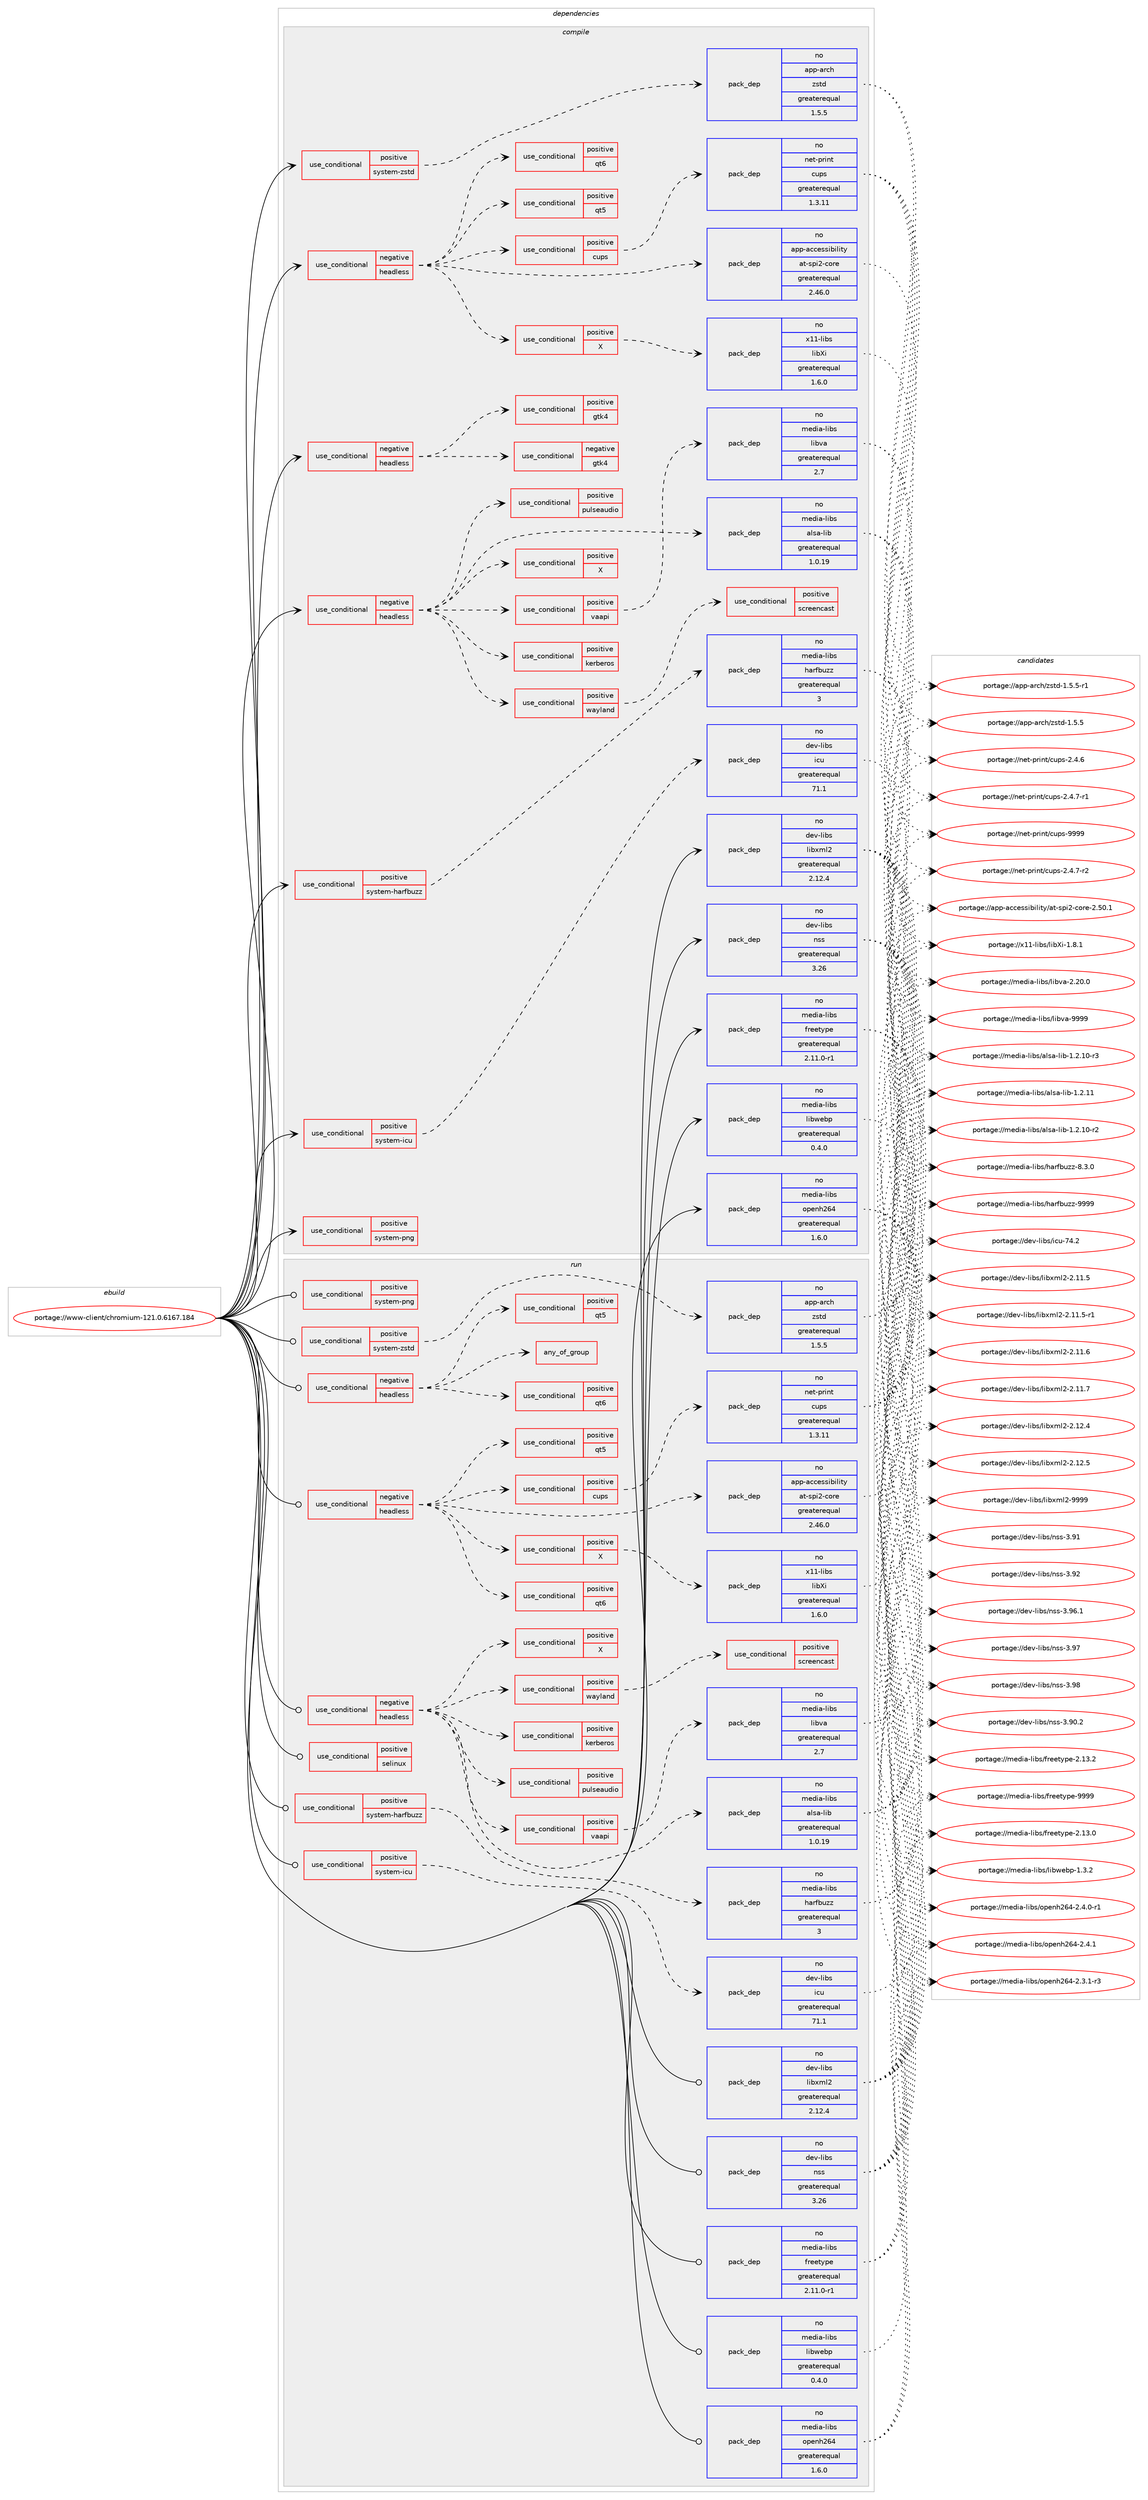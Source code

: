 digraph prolog {

# *************
# Graph options
# *************

newrank=true;
concentrate=true;
compound=true;
graph [rankdir=LR,fontname=Helvetica,fontsize=10,ranksep=1.5];#, ranksep=2.5, nodesep=0.2];
edge  [arrowhead=vee];
node  [fontname=Helvetica,fontsize=10];

# **********
# The ebuild
# **********

subgraph cluster_leftcol {
color=gray;
rank=same;
label=<<i>ebuild</i>>;
id [label="portage://www-client/chromium-121.0.6167.184", color=red, width=4, href="../www-client/chromium-121.0.6167.184.svg"];
}

# ****************
# The dependencies
# ****************

subgraph cluster_midcol {
color=gray;
label=<<i>dependencies</i>>;
subgraph cluster_compile {
fillcolor="#eeeeee";
style=filled;
label=<<i>compile</i>>;
subgraph cond16449 {
dependency24934 [label=<<TABLE BORDER="0" CELLBORDER="1" CELLSPACING="0" CELLPADDING="4"><TR><TD ROWSPAN="3" CELLPADDING="10">use_conditional</TD></TR><TR><TD>negative</TD></TR><TR><TD>headless</TD></TR></TABLE>>, shape=none, color=red];
subgraph cond16450 {
dependency24935 [label=<<TABLE BORDER="0" CELLBORDER="1" CELLSPACING="0" CELLPADDING="4"><TR><TD ROWSPAN="3" CELLPADDING="10">use_conditional</TD></TR><TR><TD>positive</TD></TR><TR><TD>X</TD></TR></TABLE>>, shape=none, color=red];
# *** BEGIN UNKNOWN DEPENDENCY TYPE (TODO) ***
# dependency24935 -> package_dependency(portage://www-client/chromium-121.0.6167.184,install,no,x11-libs,libXcomposite,none,[,,],any_same_slot,[])
# *** END UNKNOWN DEPENDENCY TYPE (TODO) ***

# *** BEGIN UNKNOWN DEPENDENCY TYPE (TODO) ***
# dependency24935 -> package_dependency(portage://www-client/chromium-121.0.6167.184,install,no,x11-libs,libXcursor,none,[,,],any_same_slot,[])
# *** END UNKNOWN DEPENDENCY TYPE (TODO) ***

# *** BEGIN UNKNOWN DEPENDENCY TYPE (TODO) ***
# dependency24935 -> package_dependency(portage://www-client/chromium-121.0.6167.184,install,no,x11-libs,libXdamage,none,[,,],any_same_slot,[])
# *** END UNKNOWN DEPENDENCY TYPE (TODO) ***

# *** BEGIN UNKNOWN DEPENDENCY TYPE (TODO) ***
# dependency24935 -> package_dependency(portage://www-client/chromium-121.0.6167.184,install,no,x11-libs,libXfixes,none,[,,],any_same_slot,[])
# *** END UNKNOWN DEPENDENCY TYPE (TODO) ***

subgraph pack8180 {
dependency24936 [label=<<TABLE BORDER="0" CELLBORDER="1" CELLSPACING="0" CELLPADDING="4" WIDTH="220"><TR><TD ROWSPAN="6" CELLPADDING="30">pack_dep</TD></TR><TR><TD WIDTH="110">no</TD></TR><TR><TD>x11-libs</TD></TR><TR><TD>libXi</TD></TR><TR><TD>greaterequal</TD></TR><TR><TD>1.6.0</TD></TR></TABLE>>, shape=none, color=blue];
}
dependency24935:e -> dependency24936:w [weight=20,style="dashed",arrowhead="vee"];
# *** BEGIN UNKNOWN DEPENDENCY TYPE (TODO) ***
# dependency24935 -> package_dependency(portage://www-client/chromium-121.0.6167.184,install,no,x11-libs,libXrandr,none,[,,],any_same_slot,[])
# *** END UNKNOWN DEPENDENCY TYPE (TODO) ***

# *** BEGIN UNKNOWN DEPENDENCY TYPE (TODO) ***
# dependency24935 -> package_dependency(portage://www-client/chromium-121.0.6167.184,install,no,x11-libs,libXrender,none,[,,],any_same_slot,[])
# *** END UNKNOWN DEPENDENCY TYPE (TODO) ***

# *** BEGIN UNKNOWN DEPENDENCY TYPE (TODO) ***
# dependency24935 -> package_dependency(portage://www-client/chromium-121.0.6167.184,install,no,x11-libs,libXtst,none,[,,],any_same_slot,[])
# *** END UNKNOWN DEPENDENCY TYPE (TODO) ***

# *** BEGIN UNKNOWN DEPENDENCY TYPE (TODO) ***
# dependency24935 -> package_dependency(portage://www-client/chromium-121.0.6167.184,install,no,x11-libs,libxshmfence,none,[,,],any_same_slot,[])
# *** END UNKNOWN DEPENDENCY TYPE (TODO) ***

}
dependency24934:e -> dependency24935:w [weight=20,style="dashed",arrowhead="vee"];
subgraph pack8181 {
dependency24937 [label=<<TABLE BORDER="0" CELLBORDER="1" CELLSPACING="0" CELLPADDING="4" WIDTH="220"><TR><TD ROWSPAN="6" CELLPADDING="30">pack_dep</TD></TR><TR><TD WIDTH="110">no</TD></TR><TR><TD>app-accessibility</TD></TR><TR><TD>at-spi2-core</TD></TR><TR><TD>greaterequal</TD></TR><TR><TD>2.46.0</TD></TR></TABLE>>, shape=none, color=blue];
}
dependency24934:e -> dependency24937:w [weight=20,style="dashed",arrowhead="vee"];
# *** BEGIN UNKNOWN DEPENDENCY TYPE (TODO) ***
# dependency24934 -> package_dependency(portage://www-client/chromium-121.0.6167.184,install,no,media-libs,mesa,none,[,,],any_same_slot,[use(optenable(X),none),use(optenable(wayland),none)])
# *** END UNKNOWN DEPENDENCY TYPE (TODO) ***

subgraph cond16451 {
dependency24938 [label=<<TABLE BORDER="0" CELLBORDER="1" CELLSPACING="0" CELLPADDING="4"><TR><TD ROWSPAN="3" CELLPADDING="10">use_conditional</TD></TR><TR><TD>positive</TD></TR><TR><TD>cups</TD></TR></TABLE>>, shape=none, color=red];
subgraph pack8182 {
dependency24939 [label=<<TABLE BORDER="0" CELLBORDER="1" CELLSPACING="0" CELLPADDING="4" WIDTH="220"><TR><TD ROWSPAN="6" CELLPADDING="30">pack_dep</TD></TR><TR><TD WIDTH="110">no</TD></TR><TR><TD>net-print</TD></TR><TR><TD>cups</TD></TR><TR><TD>greaterequal</TD></TR><TR><TD>1.3.11</TD></TR></TABLE>>, shape=none, color=blue];
}
dependency24938:e -> dependency24939:w [weight=20,style="dashed",arrowhead="vee"];
}
dependency24934:e -> dependency24938:w [weight=20,style="dashed",arrowhead="vee"];
# *** BEGIN UNKNOWN DEPENDENCY TYPE (TODO) ***
# dependency24934 -> package_dependency(portage://www-client/chromium-121.0.6167.184,install,no,virtual,udev,none,[,,],[],[])
# *** END UNKNOWN DEPENDENCY TYPE (TODO) ***

# *** BEGIN UNKNOWN DEPENDENCY TYPE (TODO) ***
# dependency24934 -> package_dependency(portage://www-client/chromium-121.0.6167.184,install,no,x11-libs,cairo,none,[,,],any_same_slot,[])
# *** END UNKNOWN DEPENDENCY TYPE (TODO) ***

# *** BEGIN UNKNOWN DEPENDENCY TYPE (TODO) ***
# dependency24934 -> package_dependency(portage://www-client/chromium-121.0.6167.184,install,no,x11-libs,gdk-pixbuf,none,[,,],[slot(2)],[])
# *** END UNKNOWN DEPENDENCY TYPE (TODO) ***

# *** BEGIN UNKNOWN DEPENDENCY TYPE (TODO) ***
# dependency24934 -> package_dependency(portage://www-client/chromium-121.0.6167.184,install,no,x11-libs,pango,none,[,,],any_same_slot,[])
# *** END UNKNOWN DEPENDENCY TYPE (TODO) ***

subgraph cond16452 {
dependency24940 [label=<<TABLE BORDER="0" CELLBORDER="1" CELLSPACING="0" CELLPADDING="4"><TR><TD ROWSPAN="3" CELLPADDING="10">use_conditional</TD></TR><TR><TD>positive</TD></TR><TR><TD>qt5</TD></TR></TABLE>>, shape=none, color=red];
# *** BEGIN UNKNOWN DEPENDENCY TYPE (TODO) ***
# dependency24940 -> package_dependency(portage://www-client/chromium-121.0.6167.184,install,no,dev-qt,qtcore,none,[,,],[slot(5)],[])
# *** END UNKNOWN DEPENDENCY TYPE (TODO) ***

# *** BEGIN UNKNOWN DEPENDENCY TYPE (TODO) ***
# dependency24940 -> package_dependency(portage://www-client/chromium-121.0.6167.184,install,no,dev-qt,qtwidgets,none,[,,],[slot(5)],[])
# *** END UNKNOWN DEPENDENCY TYPE (TODO) ***

}
dependency24934:e -> dependency24940:w [weight=20,style="dashed",arrowhead="vee"];
subgraph cond16453 {
dependency24941 [label=<<TABLE BORDER="0" CELLBORDER="1" CELLSPACING="0" CELLPADDING="4"><TR><TD ROWSPAN="3" CELLPADDING="10">use_conditional</TD></TR><TR><TD>positive</TD></TR><TR><TD>qt6</TD></TR></TABLE>>, shape=none, color=red];
# *** BEGIN UNKNOWN DEPENDENCY TYPE (TODO) ***
# dependency24941 -> package_dependency(portage://www-client/chromium-121.0.6167.184,install,no,dev-qt,qtbase,none,[,,],[slot(6)],[use(enable(gui),none),use(enable(widgets),none)])
# *** END UNKNOWN DEPENDENCY TYPE (TODO) ***

}
dependency24934:e -> dependency24941:w [weight=20,style="dashed",arrowhead="vee"];
}
id:e -> dependency24934:w [weight=20,style="solid",arrowhead="vee"];
subgraph cond16454 {
dependency24942 [label=<<TABLE BORDER="0" CELLBORDER="1" CELLSPACING="0" CELLPADDING="4"><TR><TD ROWSPAN="3" CELLPADDING="10">use_conditional</TD></TR><TR><TD>negative</TD></TR><TR><TD>headless</TD></TR></TABLE>>, shape=none, color=red];
subgraph cond16455 {
dependency24943 [label=<<TABLE BORDER="0" CELLBORDER="1" CELLSPACING="0" CELLPADDING="4"><TR><TD ROWSPAN="3" CELLPADDING="10">use_conditional</TD></TR><TR><TD>positive</TD></TR><TR><TD>gtk4</TD></TR></TABLE>>, shape=none, color=red];
# *** BEGIN UNKNOWN DEPENDENCY TYPE (TODO) ***
# dependency24943 -> package_dependency(portage://www-client/chromium-121.0.6167.184,install,no,gui-libs,gtk,none,[,,],[slot(4)],[use(optenable(X),none),use(optenable(wayland),none)])
# *** END UNKNOWN DEPENDENCY TYPE (TODO) ***

}
dependency24942:e -> dependency24943:w [weight=20,style="dashed",arrowhead="vee"];
subgraph cond16456 {
dependency24944 [label=<<TABLE BORDER="0" CELLBORDER="1" CELLSPACING="0" CELLPADDING="4"><TR><TD ROWSPAN="3" CELLPADDING="10">use_conditional</TD></TR><TR><TD>negative</TD></TR><TR><TD>gtk4</TD></TR></TABLE>>, shape=none, color=red];
# *** BEGIN UNKNOWN DEPENDENCY TYPE (TODO) ***
# dependency24944 -> package_dependency(portage://www-client/chromium-121.0.6167.184,install,no,x11-libs,gtk+,none,[,,],[slot(3)],[use(optenable(X),none),use(optenable(wayland),none)])
# *** END UNKNOWN DEPENDENCY TYPE (TODO) ***

}
dependency24942:e -> dependency24944:w [weight=20,style="dashed",arrowhead="vee"];
}
id:e -> dependency24942:w [weight=20,style="solid",arrowhead="vee"];
subgraph cond16457 {
dependency24945 [label=<<TABLE BORDER="0" CELLBORDER="1" CELLSPACING="0" CELLPADDING="4"><TR><TD ROWSPAN="3" CELLPADDING="10">use_conditional</TD></TR><TR><TD>negative</TD></TR><TR><TD>headless</TD></TR></TABLE>>, shape=none, color=red];
# *** BEGIN UNKNOWN DEPENDENCY TYPE (TODO) ***
# dependency24945 -> package_dependency(portage://www-client/chromium-121.0.6167.184,install,no,dev-libs,glib,none,[,,],[slot(2)],[])
# *** END UNKNOWN DEPENDENCY TYPE (TODO) ***

subgraph pack8183 {
dependency24946 [label=<<TABLE BORDER="0" CELLBORDER="1" CELLSPACING="0" CELLPADDING="4" WIDTH="220"><TR><TD ROWSPAN="6" CELLPADDING="30">pack_dep</TD></TR><TR><TD WIDTH="110">no</TD></TR><TR><TD>media-libs</TD></TR><TR><TD>alsa-lib</TD></TR><TR><TD>greaterequal</TD></TR><TR><TD>1.0.19</TD></TR></TABLE>>, shape=none, color=blue];
}
dependency24945:e -> dependency24946:w [weight=20,style="dashed",arrowhead="vee"];
subgraph cond16458 {
dependency24947 [label=<<TABLE BORDER="0" CELLBORDER="1" CELLSPACING="0" CELLPADDING="4"><TR><TD ROWSPAN="3" CELLPADDING="10">use_conditional</TD></TR><TR><TD>positive</TD></TR><TR><TD>pulseaudio</TD></TR></TABLE>>, shape=none, color=red];
# *** BEGIN UNKNOWN DEPENDENCY TYPE (TODO) ***
# dependency24947 -> package_dependency(portage://www-client/chromium-121.0.6167.184,install,no,media-libs,libpulse,none,[,,],any_same_slot,[])
# *** END UNKNOWN DEPENDENCY TYPE (TODO) ***

}
dependency24945:e -> dependency24947:w [weight=20,style="dashed",arrowhead="vee"];
# *** BEGIN UNKNOWN DEPENDENCY TYPE (TODO) ***
# dependency24945 -> package_dependency(portage://www-client/chromium-121.0.6167.184,install,no,sys-apps,pciutils,none,[,,],any_same_slot,[])
# *** END UNKNOWN DEPENDENCY TYPE (TODO) ***

subgraph cond16459 {
dependency24948 [label=<<TABLE BORDER="0" CELLBORDER="1" CELLSPACING="0" CELLPADDING="4"><TR><TD ROWSPAN="3" CELLPADDING="10">use_conditional</TD></TR><TR><TD>positive</TD></TR><TR><TD>kerberos</TD></TR></TABLE>>, shape=none, color=red];
# *** BEGIN UNKNOWN DEPENDENCY TYPE (TODO) ***
# dependency24948 -> package_dependency(portage://www-client/chromium-121.0.6167.184,install,no,virtual,krb5,none,[,,],[],[])
# *** END UNKNOWN DEPENDENCY TYPE (TODO) ***

}
dependency24945:e -> dependency24948:w [weight=20,style="dashed",arrowhead="vee"];
subgraph cond16460 {
dependency24949 [label=<<TABLE BORDER="0" CELLBORDER="1" CELLSPACING="0" CELLPADDING="4"><TR><TD ROWSPAN="3" CELLPADDING="10">use_conditional</TD></TR><TR><TD>positive</TD></TR><TR><TD>vaapi</TD></TR></TABLE>>, shape=none, color=red];
subgraph pack8184 {
dependency24950 [label=<<TABLE BORDER="0" CELLBORDER="1" CELLSPACING="0" CELLPADDING="4" WIDTH="220"><TR><TD ROWSPAN="6" CELLPADDING="30">pack_dep</TD></TR><TR><TD WIDTH="110">no</TD></TR><TR><TD>media-libs</TD></TR><TR><TD>libva</TD></TR><TR><TD>greaterequal</TD></TR><TR><TD>2.7</TD></TR></TABLE>>, shape=none, color=blue];
}
dependency24949:e -> dependency24950:w [weight=20,style="dashed",arrowhead="vee"];
}
dependency24945:e -> dependency24949:w [weight=20,style="dashed",arrowhead="vee"];
subgraph cond16461 {
dependency24951 [label=<<TABLE BORDER="0" CELLBORDER="1" CELLSPACING="0" CELLPADDING="4"><TR><TD ROWSPAN="3" CELLPADDING="10">use_conditional</TD></TR><TR><TD>positive</TD></TR><TR><TD>X</TD></TR></TABLE>>, shape=none, color=red];
# *** BEGIN UNKNOWN DEPENDENCY TYPE (TODO) ***
# dependency24951 -> package_dependency(portage://www-client/chromium-121.0.6167.184,install,no,x11-libs,libX11,none,[,,],any_same_slot,[])
# *** END UNKNOWN DEPENDENCY TYPE (TODO) ***

# *** BEGIN UNKNOWN DEPENDENCY TYPE (TODO) ***
# dependency24951 -> package_dependency(portage://www-client/chromium-121.0.6167.184,install,no,x11-libs,libXext,none,[,,],any_same_slot,[])
# *** END UNKNOWN DEPENDENCY TYPE (TODO) ***

# *** BEGIN UNKNOWN DEPENDENCY TYPE (TODO) ***
# dependency24951 -> package_dependency(portage://www-client/chromium-121.0.6167.184,install,no,x11-libs,libxcb,none,[,,],any_same_slot,[])
# *** END UNKNOWN DEPENDENCY TYPE (TODO) ***

}
dependency24945:e -> dependency24951:w [weight=20,style="dashed",arrowhead="vee"];
# *** BEGIN UNKNOWN DEPENDENCY TYPE (TODO) ***
# dependency24945 -> package_dependency(portage://www-client/chromium-121.0.6167.184,install,no,x11-libs,libxkbcommon,none,[,,],any_same_slot,[])
# *** END UNKNOWN DEPENDENCY TYPE (TODO) ***

subgraph cond16462 {
dependency24952 [label=<<TABLE BORDER="0" CELLBORDER="1" CELLSPACING="0" CELLPADDING="4"><TR><TD ROWSPAN="3" CELLPADDING="10">use_conditional</TD></TR><TR><TD>positive</TD></TR><TR><TD>wayland</TD></TR></TABLE>>, shape=none, color=red];
# *** BEGIN UNKNOWN DEPENDENCY TYPE (TODO) ***
# dependency24952 -> package_dependency(portage://www-client/chromium-121.0.6167.184,install,no,dev-libs,libffi,none,[,,],any_same_slot,[])
# *** END UNKNOWN DEPENDENCY TYPE (TODO) ***

# *** BEGIN UNKNOWN DEPENDENCY TYPE (TODO) ***
# dependency24952 -> package_dependency(portage://www-client/chromium-121.0.6167.184,install,no,dev-libs,wayland,none,[,,],any_same_slot,[])
# *** END UNKNOWN DEPENDENCY TYPE (TODO) ***

subgraph cond16463 {
dependency24953 [label=<<TABLE BORDER="0" CELLBORDER="1" CELLSPACING="0" CELLPADDING="4"><TR><TD ROWSPAN="3" CELLPADDING="10">use_conditional</TD></TR><TR><TD>positive</TD></TR><TR><TD>screencast</TD></TR></TABLE>>, shape=none, color=red];
# *** BEGIN UNKNOWN DEPENDENCY TYPE (TODO) ***
# dependency24953 -> package_dependency(portage://www-client/chromium-121.0.6167.184,install,no,media-video,pipewire,none,[,,],any_same_slot,[])
# *** END UNKNOWN DEPENDENCY TYPE (TODO) ***

}
dependency24952:e -> dependency24953:w [weight=20,style="dashed",arrowhead="vee"];
}
dependency24945:e -> dependency24952:w [weight=20,style="dashed",arrowhead="vee"];
}
id:e -> dependency24945:w [weight=20,style="solid",arrowhead="vee"];
subgraph cond16464 {
dependency24954 [label=<<TABLE BORDER="0" CELLBORDER="1" CELLSPACING="0" CELLPADDING="4"><TR><TD ROWSPAN="3" CELLPADDING="10">use_conditional</TD></TR><TR><TD>positive</TD></TR><TR><TD>system-harfbuzz</TD></TR></TABLE>>, shape=none, color=red];
subgraph pack8185 {
dependency24955 [label=<<TABLE BORDER="0" CELLBORDER="1" CELLSPACING="0" CELLPADDING="4" WIDTH="220"><TR><TD ROWSPAN="6" CELLPADDING="30">pack_dep</TD></TR><TR><TD WIDTH="110">no</TD></TR><TR><TD>media-libs</TD></TR><TR><TD>harfbuzz</TD></TR><TR><TD>greaterequal</TD></TR><TR><TD>3</TD></TR></TABLE>>, shape=none, color=blue];
}
dependency24954:e -> dependency24955:w [weight=20,style="dashed",arrowhead="vee"];
}
id:e -> dependency24954:w [weight=20,style="solid",arrowhead="vee"];
subgraph cond16465 {
dependency24956 [label=<<TABLE BORDER="0" CELLBORDER="1" CELLSPACING="0" CELLPADDING="4"><TR><TD ROWSPAN="3" CELLPADDING="10">use_conditional</TD></TR><TR><TD>positive</TD></TR><TR><TD>system-icu</TD></TR></TABLE>>, shape=none, color=red];
subgraph pack8186 {
dependency24957 [label=<<TABLE BORDER="0" CELLBORDER="1" CELLSPACING="0" CELLPADDING="4" WIDTH="220"><TR><TD ROWSPAN="6" CELLPADDING="30">pack_dep</TD></TR><TR><TD WIDTH="110">no</TD></TR><TR><TD>dev-libs</TD></TR><TR><TD>icu</TD></TR><TR><TD>greaterequal</TD></TR><TR><TD>71.1</TD></TR></TABLE>>, shape=none, color=blue];
}
dependency24956:e -> dependency24957:w [weight=20,style="dashed",arrowhead="vee"];
}
id:e -> dependency24956:w [weight=20,style="solid",arrowhead="vee"];
subgraph cond16466 {
dependency24958 [label=<<TABLE BORDER="0" CELLBORDER="1" CELLSPACING="0" CELLPADDING="4"><TR><TD ROWSPAN="3" CELLPADDING="10">use_conditional</TD></TR><TR><TD>positive</TD></TR><TR><TD>system-png</TD></TR></TABLE>>, shape=none, color=red];
# *** BEGIN UNKNOWN DEPENDENCY TYPE (TODO) ***
# dependency24958 -> package_dependency(portage://www-client/chromium-121.0.6167.184,install,no,media-libs,libpng,none,[,,],any_same_slot,[use(disable(apng),negative)])
# *** END UNKNOWN DEPENDENCY TYPE (TODO) ***

}
id:e -> dependency24958:w [weight=20,style="solid",arrowhead="vee"];
subgraph cond16467 {
dependency24959 [label=<<TABLE BORDER="0" CELLBORDER="1" CELLSPACING="0" CELLPADDING="4"><TR><TD ROWSPAN="3" CELLPADDING="10">use_conditional</TD></TR><TR><TD>positive</TD></TR><TR><TD>system-zstd</TD></TR></TABLE>>, shape=none, color=red];
subgraph pack8187 {
dependency24960 [label=<<TABLE BORDER="0" CELLBORDER="1" CELLSPACING="0" CELLPADDING="4" WIDTH="220"><TR><TD ROWSPAN="6" CELLPADDING="30">pack_dep</TD></TR><TR><TD WIDTH="110">no</TD></TR><TR><TD>app-arch</TD></TR><TR><TD>zstd</TD></TR><TR><TD>greaterequal</TD></TR><TR><TD>1.5.5</TD></TR></TABLE>>, shape=none, color=blue];
}
dependency24959:e -> dependency24960:w [weight=20,style="dashed",arrowhead="vee"];
}
id:e -> dependency24959:w [weight=20,style="solid",arrowhead="vee"];
# *** BEGIN UNKNOWN DEPENDENCY TYPE (TODO) ***
# id -> package_dependency(portage://www-client/chromium-121.0.6167.184,install,no,app-arch,bzip2,none,[,,],any_same_slot,[])
# *** END UNKNOWN DEPENDENCY TYPE (TODO) ***

# *** BEGIN UNKNOWN DEPENDENCY TYPE (TODO) ***
# id -> package_dependency(portage://www-client/chromium-121.0.6167.184,install,no,dev-libs,expat,none,[,,],any_same_slot,[])
# *** END UNKNOWN DEPENDENCY TYPE (TODO) ***

subgraph pack8188 {
dependency24961 [label=<<TABLE BORDER="0" CELLBORDER="1" CELLSPACING="0" CELLPADDING="4" WIDTH="220"><TR><TD ROWSPAN="6" CELLPADDING="30">pack_dep</TD></TR><TR><TD WIDTH="110">no</TD></TR><TR><TD>dev-libs</TD></TR><TR><TD>libxml2</TD></TR><TR><TD>greaterequal</TD></TR><TR><TD>2.12.4</TD></TR></TABLE>>, shape=none, color=blue];
}
id:e -> dependency24961:w [weight=20,style="solid",arrowhead="vee"];
# *** BEGIN UNKNOWN DEPENDENCY TYPE (TODO) ***
# id -> package_dependency(portage://www-client/chromium-121.0.6167.184,install,no,dev-libs,libxslt,none,[,,],any_same_slot,[])
# *** END UNKNOWN DEPENDENCY TYPE (TODO) ***

# *** BEGIN UNKNOWN DEPENDENCY TYPE (TODO) ***
# id -> package_dependency(portage://www-client/chromium-121.0.6167.184,install,no,dev-libs,nspr,none,[,,],any_same_slot,[])
# *** END UNKNOWN DEPENDENCY TYPE (TODO) ***

subgraph pack8189 {
dependency24962 [label=<<TABLE BORDER="0" CELLBORDER="1" CELLSPACING="0" CELLPADDING="4" WIDTH="220"><TR><TD ROWSPAN="6" CELLPADDING="30">pack_dep</TD></TR><TR><TD WIDTH="110">no</TD></TR><TR><TD>dev-libs</TD></TR><TR><TD>nss</TD></TR><TR><TD>greaterequal</TD></TR><TR><TD>3.26</TD></TR></TABLE>>, shape=none, color=blue];
}
id:e -> dependency24962:w [weight=20,style="solid",arrowhead="vee"];
# *** BEGIN UNKNOWN DEPENDENCY TYPE (TODO) ***
# id -> package_dependency(portage://www-client/chromium-121.0.6167.184,install,no,media-libs,flac,none,[,,],any_same_slot,[])
# *** END UNKNOWN DEPENDENCY TYPE (TODO) ***

# *** BEGIN UNKNOWN DEPENDENCY TYPE (TODO) ***
# id -> package_dependency(portage://www-client/chromium-121.0.6167.184,install,no,media-libs,fontconfig,none,[,,],any_same_slot,[])
# *** END UNKNOWN DEPENDENCY TYPE (TODO) ***

subgraph pack8190 {
dependency24963 [label=<<TABLE BORDER="0" CELLBORDER="1" CELLSPACING="0" CELLPADDING="4" WIDTH="220"><TR><TD ROWSPAN="6" CELLPADDING="30">pack_dep</TD></TR><TR><TD WIDTH="110">no</TD></TR><TR><TD>media-libs</TD></TR><TR><TD>freetype</TD></TR><TR><TD>greaterequal</TD></TR><TR><TD>2.11.0-r1</TD></TR></TABLE>>, shape=none, color=blue];
}
id:e -> dependency24963:w [weight=20,style="solid",arrowhead="vee"];
# *** BEGIN UNKNOWN DEPENDENCY TYPE (TODO) ***
# id -> package_dependency(portage://www-client/chromium-121.0.6167.184,install,no,media-libs,libjpeg-turbo,none,[,,],any_same_slot,[])
# *** END UNKNOWN DEPENDENCY TYPE (TODO) ***

subgraph pack8191 {
dependency24964 [label=<<TABLE BORDER="0" CELLBORDER="1" CELLSPACING="0" CELLPADDING="4" WIDTH="220"><TR><TD ROWSPAN="6" CELLPADDING="30">pack_dep</TD></TR><TR><TD WIDTH="110">no</TD></TR><TR><TD>media-libs</TD></TR><TR><TD>libwebp</TD></TR><TR><TD>greaterequal</TD></TR><TR><TD>0.4.0</TD></TR></TABLE>>, shape=none, color=blue];
}
id:e -> dependency24964:w [weight=20,style="solid",arrowhead="vee"];
# *** BEGIN UNKNOWN DEPENDENCY TYPE (TODO) ***
# id -> package_dependency(portage://www-client/chromium-121.0.6167.184,install,no,media-libs,mesa,none,[,,],any_same_slot,[use(enable(gbm),positive)])
# *** END UNKNOWN DEPENDENCY TYPE (TODO) ***

subgraph pack8192 {
dependency24965 [label=<<TABLE BORDER="0" CELLBORDER="1" CELLSPACING="0" CELLPADDING="4" WIDTH="220"><TR><TD ROWSPAN="6" CELLPADDING="30">pack_dep</TD></TR><TR><TD WIDTH="110">no</TD></TR><TR><TD>media-libs</TD></TR><TR><TD>openh264</TD></TR><TR><TD>greaterequal</TD></TR><TR><TD>1.6.0</TD></TR></TABLE>>, shape=none, color=blue];
}
id:e -> dependency24965:w [weight=20,style="solid",arrowhead="vee"];
# *** BEGIN UNKNOWN DEPENDENCY TYPE (TODO) ***
# id -> package_dependency(portage://www-client/chromium-121.0.6167.184,install,no,net-misc,curl,none,[,,],[],[use(enable(ssl),none)])
# *** END UNKNOWN DEPENDENCY TYPE (TODO) ***

# *** BEGIN UNKNOWN DEPENDENCY TYPE (TODO) ***
# id -> package_dependency(portage://www-client/chromium-121.0.6167.184,install,no,sys-apps,dbus,none,[,,],any_same_slot,[])
# *** END UNKNOWN DEPENDENCY TYPE (TODO) ***

# *** BEGIN UNKNOWN DEPENDENCY TYPE (TODO) ***
# id -> package_dependency(portage://www-client/chromium-121.0.6167.184,install,no,sys-libs,zlib,none,[,,],any_same_slot,[])
# *** END UNKNOWN DEPENDENCY TYPE (TODO) ***

# *** BEGIN UNKNOWN DEPENDENCY TYPE (TODO) ***
# id -> package_dependency(portage://www-client/chromium-121.0.6167.184,install,no,sys-libs,zlib,none,[,,],any_same_slot,[use(enable(minizip),none)])
# *** END UNKNOWN DEPENDENCY TYPE (TODO) ***

# *** BEGIN UNKNOWN DEPENDENCY TYPE (TODO) ***
# id -> package_dependency(portage://www-client/chromium-121.0.6167.184,install,no,x11-libs,libdrm,none,[,,],any_same_slot,[])
# *** END UNKNOWN DEPENDENCY TYPE (TODO) ***

# *** BEGIN UNKNOWN DEPENDENCY TYPE (TODO) ***
# id -> package_dependency(portage://www-client/chromium-121.0.6167.184,install,strong,sys-devel,llvm,none,[,,],[slot(0)],[])
# *** END UNKNOWN DEPENDENCY TYPE (TODO) ***

}
subgraph cluster_compileandrun {
fillcolor="#eeeeee";
style=filled;
label=<<i>compile and run</i>>;
}
subgraph cluster_run {
fillcolor="#eeeeee";
style=filled;
label=<<i>run</i>>;
subgraph cond16468 {
dependency24966 [label=<<TABLE BORDER="0" CELLBORDER="1" CELLSPACING="0" CELLPADDING="4"><TR><TD ROWSPAN="3" CELLPADDING="10">use_conditional</TD></TR><TR><TD>negative</TD></TR><TR><TD>headless</TD></TR></TABLE>>, shape=none, color=red];
subgraph any296 {
dependency24967 [label=<<TABLE BORDER="0" CELLBORDER="1" CELLSPACING="0" CELLPADDING="4"><TR><TD CELLPADDING="10">any_of_group</TD></TR></TABLE>>, shape=none, color=red];# *** BEGIN UNKNOWN DEPENDENCY TYPE (TODO) ***
# dependency24967 -> package_dependency(portage://www-client/chromium-121.0.6167.184,run,no,x11-libs,gtk+,none,[,,],[slot(3)],[use(optenable(X),none),use(optenable(wayland),none)])
# *** END UNKNOWN DEPENDENCY TYPE (TODO) ***

# *** BEGIN UNKNOWN DEPENDENCY TYPE (TODO) ***
# dependency24967 -> package_dependency(portage://www-client/chromium-121.0.6167.184,run,no,gui-libs,gtk,none,[,,],[slot(4)],[use(optenable(X),none),use(optenable(wayland),none)])
# *** END UNKNOWN DEPENDENCY TYPE (TODO) ***

}
dependency24966:e -> dependency24967:w [weight=20,style="dashed",arrowhead="vee"];
subgraph cond16469 {
dependency24968 [label=<<TABLE BORDER="0" CELLBORDER="1" CELLSPACING="0" CELLPADDING="4"><TR><TD ROWSPAN="3" CELLPADDING="10">use_conditional</TD></TR><TR><TD>positive</TD></TR><TR><TD>qt5</TD></TR></TABLE>>, shape=none, color=red];
# *** BEGIN UNKNOWN DEPENDENCY TYPE (TODO) ***
# dependency24968 -> package_dependency(portage://www-client/chromium-121.0.6167.184,run,no,dev-qt,qtgui,none,[,,],[slot(5)],[use(optenable(X),none),use(optenable(wayland),none)])
# *** END UNKNOWN DEPENDENCY TYPE (TODO) ***

}
dependency24966:e -> dependency24968:w [weight=20,style="dashed",arrowhead="vee"];
subgraph cond16470 {
dependency24969 [label=<<TABLE BORDER="0" CELLBORDER="1" CELLSPACING="0" CELLPADDING="4"><TR><TD ROWSPAN="3" CELLPADDING="10">use_conditional</TD></TR><TR><TD>positive</TD></TR><TR><TD>qt6</TD></TR></TABLE>>, shape=none, color=red];
# *** BEGIN UNKNOWN DEPENDENCY TYPE (TODO) ***
# dependency24969 -> package_dependency(portage://www-client/chromium-121.0.6167.184,run,no,dev-qt,qtbase,none,[,,],[slot(6)],[use(optenable(X),none),use(optenable(wayland),none)])
# *** END UNKNOWN DEPENDENCY TYPE (TODO) ***

}
dependency24966:e -> dependency24969:w [weight=20,style="dashed",arrowhead="vee"];
}
id:e -> dependency24966:w [weight=20,style="solid",arrowhead="odot"];
subgraph cond16471 {
dependency24970 [label=<<TABLE BORDER="0" CELLBORDER="1" CELLSPACING="0" CELLPADDING="4"><TR><TD ROWSPAN="3" CELLPADDING="10">use_conditional</TD></TR><TR><TD>negative</TD></TR><TR><TD>headless</TD></TR></TABLE>>, shape=none, color=red];
subgraph cond16472 {
dependency24971 [label=<<TABLE BORDER="0" CELLBORDER="1" CELLSPACING="0" CELLPADDING="4"><TR><TD ROWSPAN="3" CELLPADDING="10">use_conditional</TD></TR><TR><TD>positive</TD></TR><TR><TD>X</TD></TR></TABLE>>, shape=none, color=red];
# *** BEGIN UNKNOWN DEPENDENCY TYPE (TODO) ***
# dependency24971 -> package_dependency(portage://www-client/chromium-121.0.6167.184,run,no,x11-libs,libXcomposite,none,[,,],any_same_slot,[])
# *** END UNKNOWN DEPENDENCY TYPE (TODO) ***

# *** BEGIN UNKNOWN DEPENDENCY TYPE (TODO) ***
# dependency24971 -> package_dependency(portage://www-client/chromium-121.0.6167.184,run,no,x11-libs,libXcursor,none,[,,],any_same_slot,[])
# *** END UNKNOWN DEPENDENCY TYPE (TODO) ***

# *** BEGIN UNKNOWN DEPENDENCY TYPE (TODO) ***
# dependency24971 -> package_dependency(portage://www-client/chromium-121.0.6167.184,run,no,x11-libs,libXdamage,none,[,,],any_same_slot,[])
# *** END UNKNOWN DEPENDENCY TYPE (TODO) ***

# *** BEGIN UNKNOWN DEPENDENCY TYPE (TODO) ***
# dependency24971 -> package_dependency(portage://www-client/chromium-121.0.6167.184,run,no,x11-libs,libXfixes,none,[,,],any_same_slot,[])
# *** END UNKNOWN DEPENDENCY TYPE (TODO) ***

subgraph pack8193 {
dependency24972 [label=<<TABLE BORDER="0" CELLBORDER="1" CELLSPACING="0" CELLPADDING="4" WIDTH="220"><TR><TD ROWSPAN="6" CELLPADDING="30">pack_dep</TD></TR><TR><TD WIDTH="110">no</TD></TR><TR><TD>x11-libs</TD></TR><TR><TD>libXi</TD></TR><TR><TD>greaterequal</TD></TR><TR><TD>1.6.0</TD></TR></TABLE>>, shape=none, color=blue];
}
dependency24971:e -> dependency24972:w [weight=20,style="dashed",arrowhead="vee"];
# *** BEGIN UNKNOWN DEPENDENCY TYPE (TODO) ***
# dependency24971 -> package_dependency(portage://www-client/chromium-121.0.6167.184,run,no,x11-libs,libXrandr,none,[,,],any_same_slot,[])
# *** END UNKNOWN DEPENDENCY TYPE (TODO) ***

# *** BEGIN UNKNOWN DEPENDENCY TYPE (TODO) ***
# dependency24971 -> package_dependency(portage://www-client/chromium-121.0.6167.184,run,no,x11-libs,libXrender,none,[,,],any_same_slot,[])
# *** END UNKNOWN DEPENDENCY TYPE (TODO) ***

# *** BEGIN UNKNOWN DEPENDENCY TYPE (TODO) ***
# dependency24971 -> package_dependency(portage://www-client/chromium-121.0.6167.184,run,no,x11-libs,libXtst,none,[,,],any_same_slot,[])
# *** END UNKNOWN DEPENDENCY TYPE (TODO) ***

# *** BEGIN UNKNOWN DEPENDENCY TYPE (TODO) ***
# dependency24971 -> package_dependency(portage://www-client/chromium-121.0.6167.184,run,no,x11-libs,libxshmfence,none,[,,],any_same_slot,[])
# *** END UNKNOWN DEPENDENCY TYPE (TODO) ***

}
dependency24970:e -> dependency24971:w [weight=20,style="dashed",arrowhead="vee"];
subgraph pack8194 {
dependency24973 [label=<<TABLE BORDER="0" CELLBORDER="1" CELLSPACING="0" CELLPADDING="4" WIDTH="220"><TR><TD ROWSPAN="6" CELLPADDING="30">pack_dep</TD></TR><TR><TD WIDTH="110">no</TD></TR><TR><TD>app-accessibility</TD></TR><TR><TD>at-spi2-core</TD></TR><TR><TD>greaterequal</TD></TR><TR><TD>2.46.0</TD></TR></TABLE>>, shape=none, color=blue];
}
dependency24970:e -> dependency24973:w [weight=20,style="dashed",arrowhead="vee"];
# *** BEGIN UNKNOWN DEPENDENCY TYPE (TODO) ***
# dependency24970 -> package_dependency(portage://www-client/chromium-121.0.6167.184,run,no,media-libs,mesa,none,[,,],any_same_slot,[use(optenable(X),none),use(optenable(wayland),none)])
# *** END UNKNOWN DEPENDENCY TYPE (TODO) ***

subgraph cond16473 {
dependency24974 [label=<<TABLE BORDER="0" CELLBORDER="1" CELLSPACING="0" CELLPADDING="4"><TR><TD ROWSPAN="3" CELLPADDING="10">use_conditional</TD></TR><TR><TD>positive</TD></TR><TR><TD>cups</TD></TR></TABLE>>, shape=none, color=red];
subgraph pack8195 {
dependency24975 [label=<<TABLE BORDER="0" CELLBORDER="1" CELLSPACING="0" CELLPADDING="4" WIDTH="220"><TR><TD ROWSPAN="6" CELLPADDING="30">pack_dep</TD></TR><TR><TD WIDTH="110">no</TD></TR><TR><TD>net-print</TD></TR><TR><TD>cups</TD></TR><TR><TD>greaterequal</TD></TR><TR><TD>1.3.11</TD></TR></TABLE>>, shape=none, color=blue];
}
dependency24974:e -> dependency24975:w [weight=20,style="dashed",arrowhead="vee"];
}
dependency24970:e -> dependency24974:w [weight=20,style="dashed",arrowhead="vee"];
# *** BEGIN UNKNOWN DEPENDENCY TYPE (TODO) ***
# dependency24970 -> package_dependency(portage://www-client/chromium-121.0.6167.184,run,no,virtual,udev,none,[,,],[],[])
# *** END UNKNOWN DEPENDENCY TYPE (TODO) ***

# *** BEGIN UNKNOWN DEPENDENCY TYPE (TODO) ***
# dependency24970 -> package_dependency(portage://www-client/chromium-121.0.6167.184,run,no,x11-libs,cairo,none,[,,],any_same_slot,[])
# *** END UNKNOWN DEPENDENCY TYPE (TODO) ***

# *** BEGIN UNKNOWN DEPENDENCY TYPE (TODO) ***
# dependency24970 -> package_dependency(portage://www-client/chromium-121.0.6167.184,run,no,x11-libs,gdk-pixbuf,none,[,,],[slot(2)],[])
# *** END UNKNOWN DEPENDENCY TYPE (TODO) ***

# *** BEGIN UNKNOWN DEPENDENCY TYPE (TODO) ***
# dependency24970 -> package_dependency(portage://www-client/chromium-121.0.6167.184,run,no,x11-libs,pango,none,[,,],any_same_slot,[])
# *** END UNKNOWN DEPENDENCY TYPE (TODO) ***

subgraph cond16474 {
dependency24976 [label=<<TABLE BORDER="0" CELLBORDER="1" CELLSPACING="0" CELLPADDING="4"><TR><TD ROWSPAN="3" CELLPADDING="10">use_conditional</TD></TR><TR><TD>positive</TD></TR><TR><TD>qt5</TD></TR></TABLE>>, shape=none, color=red];
# *** BEGIN UNKNOWN DEPENDENCY TYPE (TODO) ***
# dependency24976 -> package_dependency(portage://www-client/chromium-121.0.6167.184,run,no,dev-qt,qtcore,none,[,,],[slot(5)],[])
# *** END UNKNOWN DEPENDENCY TYPE (TODO) ***

# *** BEGIN UNKNOWN DEPENDENCY TYPE (TODO) ***
# dependency24976 -> package_dependency(portage://www-client/chromium-121.0.6167.184,run,no,dev-qt,qtwidgets,none,[,,],[slot(5)],[])
# *** END UNKNOWN DEPENDENCY TYPE (TODO) ***

}
dependency24970:e -> dependency24976:w [weight=20,style="dashed",arrowhead="vee"];
subgraph cond16475 {
dependency24977 [label=<<TABLE BORDER="0" CELLBORDER="1" CELLSPACING="0" CELLPADDING="4"><TR><TD ROWSPAN="3" CELLPADDING="10">use_conditional</TD></TR><TR><TD>positive</TD></TR><TR><TD>qt6</TD></TR></TABLE>>, shape=none, color=red];
# *** BEGIN UNKNOWN DEPENDENCY TYPE (TODO) ***
# dependency24977 -> package_dependency(portage://www-client/chromium-121.0.6167.184,run,no,dev-qt,qtbase,none,[,,],[slot(6)],[use(enable(gui),none),use(enable(widgets),none)])
# *** END UNKNOWN DEPENDENCY TYPE (TODO) ***

}
dependency24970:e -> dependency24977:w [weight=20,style="dashed",arrowhead="vee"];
}
id:e -> dependency24970:w [weight=20,style="solid",arrowhead="odot"];
subgraph cond16476 {
dependency24978 [label=<<TABLE BORDER="0" CELLBORDER="1" CELLSPACING="0" CELLPADDING="4"><TR><TD ROWSPAN="3" CELLPADDING="10">use_conditional</TD></TR><TR><TD>negative</TD></TR><TR><TD>headless</TD></TR></TABLE>>, shape=none, color=red];
# *** BEGIN UNKNOWN DEPENDENCY TYPE (TODO) ***
# dependency24978 -> package_dependency(portage://www-client/chromium-121.0.6167.184,run,no,dev-libs,glib,none,[,,],[slot(2)],[])
# *** END UNKNOWN DEPENDENCY TYPE (TODO) ***

subgraph pack8196 {
dependency24979 [label=<<TABLE BORDER="0" CELLBORDER="1" CELLSPACING="0" CELLPADDING="4" WIDTH="220"><TR><TD ROWSPAN="6" CELLPADDING="30">pack_dep</TD></TR><TR><TD WIDTH="110">no</TD></TR><TR><TD>media-libs</TD></TR><TR><TD>alsa-lib</TD></TR><TR><TD>greaterequal</TD></TR><TR><TD>1.0.19</TD></TR></TABLE>>, shape=none, color=blue];
}
dependency24978:e -> dependency24979:w [weight=20,style="dashed",arrowhead="vee"];
subgraph cond16477 {
dependency24980 [label=<<TABLE BORDER="0" CELLBORDER="1" CELLSPACING="0" CELLPADDING="4"><TR><TD ROWSPAN="3" CELLPADDING="10">use_conditional</TD></TR><TR><TD>positive</TD></TR><TR><TD>pulseaudio</TD></TR></TABLE>>, shape=none, color=red];
# *** BEGIN UNKNOWN DEPENDENCY TYPE (TODO) ***
# dependency24980 -> package_dependency(portage://www-client/chromium-121.0.6167.184,run,no,media-libs,libpulse,none,[,,],any_same_slot,[])
# *** END UNKNOWN DEPENDENCY TYPE (TODO) ***

}
dependency24978:e -> dependency24980:w [weight=20,style="dashed",arrowhead="vee"];
# *** BEGIN UNKNOWN DEPENDENCY TYPE (TODO) ***
# dependency24978 -> package_dependency(portage://www-client/chromium-121.0.6167.184,run,no,sys-apps,pciutils,none,[,,],any_same_slot,[])
# *** END UNKNOWN DEPENDENCY TYPE (TODO) ***

subgraph cond16478 {
dependency24981 [label=<<TABLE BORDER="0" CELLBORDER="1" CELLSPACING="0" CELLPADDING="4"><TR><TD ROWSPAN="3" CELLPADDING="10">use_conditional</TD></TR><TR><TD>positive</TD></TR><TR><TD>kerberos</TD></TR></TABLE>>, shape=none, color=red];
# *** BEGIN UNKNOWN DEPENDENCY TYPE (TODO) ***
# dependency24981 -> package_dependency(portage://www-client/chromium-121.0.6167.184,run,no,virtual,krb5,none,[,,],[],[])
# *** END UNKNOWN DEPENDENCY TYPE (TODO) ***

}
dependency24978:e -> dependency24981:w [weight=20,style="dashed",arrowhead="vee"];
subgraph cond16479 {
dependency24982 [label=<<TABLE BORDER="0" CELLBORDER="1" CELLSPACING="0" CELLPADDING="4"><TR><TD ROWSPAN="3" CELLPADDING="10">use_conditional</TD></TR><TR><TD>positive</TD></TR><TR><TD>vaapi</TD></TR></TABLE>>, shape=none, color=red];
subgraph pack8197 {
dependency24983 [label=<<TABLE BORDER="0" CELLBORDER="1" CELLSPACING="0" CELLPADDING="4" WIDTH="220"><TR><TD ROWSPAN="6" CELLPADDING="30">pack_dep</TD></TR><TR><TD WIDTH="110">no</TD></TR><TR><TD>media-libs</TD></TR><TR><TD>libva</TD></TR><TR><TD>greaterequal</TD></TR><TR><TD>2.7</TD></TR></TABLE>>, shape=none, color=blue];
}
dependency24982:e -> dependency24983:w [weight=20,style="dashed",arrowhead="vee"];
}
dependency24978:e -> dependency24982:w [weight=20,style="dashed",arrowhead="vee"];
subgraph cond16480 {
dependency24984 [label=<<TABLE BORDER="0" CELLBORDER="1" CELLSPACING="0" CELLPADDING="4"><TR><TD ROWSPAN="3" CELLPADDING="10">use_conditional</TD></TR><TR><TD>positive</TD></TR><TR><TD>X</TD></TR></TABLE>>, shape=none, color=red];
# *** BEGIN UNKNOWN DEPENDENCY TYPE (TODO) ***
# dependency24984 -> package_dependency(portage://www-client/chromium-121.0.6167.184,run,no,x11-libs,libX11,none,[,,],any_same_slot,[])
# *** END UNKNOWN DEPENDENCY TYPE (TODO) ***

# *** BEGIN UNKNOWN DEPENDENCY TYPE (TODO) ***
# dependency24984 -> package_dependency(portage://www-client/chromium-121.0.6167.184,run,no,x11-libs,libXext,none,[,,],any_same_slot,[])
# *** END UNKNOWN DEPENDENCY TYPE (TODO) ***

# *** BEGIN UNKNOWN DEPENDENCY TYPE (TODO) ***
# dependency24984 -> package_dependency(portage://www-client/chromium-121.0.6167.184,run,no,x11-libs,libxcb,none,[,,],any_same_slot,[])
# *** END UNKNOWN DEPENDENCY TYPE (TODO) ***

}
dependency24978:e -> dependency24984:w [weight=20,style="dashed",arrowhead="vee"];
# *** BEGIN UNKNOWN DEPENDENCY TYPE (TODO) ***
# dependency24978 -> package_dependency(portage://www-client/chromium-121.0.6167.184,run,no,x11-libs,libxkbcommon,none,[,,],any_same_slot,[])
# *** END UNKNOWN DEPENDENCY TYPE (TODO) ***

subgraph cond16481 {
dependency24985 [label=<<TABLE BORDER="0" CELLBORDER="1" CELLSPACING="0" CELLPADDING="4"><TR><TD ROWSPAN="3" CELLPADDING="10">use_conditional</TD></TR><TR><TD>positive</TD></TR><TR><TD>wayland</TD></TR></TABLE>>, shape=none, color=red];
# *** BEGIN UNKNOWN DEPENDENCY TYPE (TODO) ***
# dependency24985 -> package_dependency(portage://www-client/chromium-121.0.6167.184,run,no,dev-libs,libffi,none,[,,],any_same_slot,[])
# *** END UNKNOWN DEPENDENCY TYPE (TODO) ***

# *** BEGIN UNKNOWN DEPENDENCY TYPE (TODO) ***
# dependency24985 -> package_dependency(portage://www-client/chromium-121.0.6167.184,run,no,dev-libs,wayland,none,[,,],any_same_slot,[])
# *** END UNKNOWN DEPENDENCY TYPE (TODO) ***

subgraph cond16482 {
dependency24986 [label=<<TABLE BORDER="0" CELLBORDER="1" CELLSPACING="0" CELLPADDING="4"><TR><TD ROWSPAN="3" CELLPADDING="10">use_conditional</TD></TR><TR><TD>positive</TD></TR><TR><TD>screencast</TD></TR></TABLE>>, shape=none, color=red];
# *** BEGIN UNKNOWN DEPENDENCY TYPE (TODO) ***
# dependency24986 -> package_dependency(portage://www-client/chromium-121.0.6167.184,run,no,media-video,pipewire,none,[,,],any_same_slot,[])
# *** END UNKNOWN DEPENDENCY TYPE (TODO) ***

}
dependency24985:e -> dependency24986:w [weight=20,style="dashed",arrowhead="vee"];
}
dependency24978:e -> dependency24985:w [weight=20,style="dashed",arrowhead="vee"];
}
id:e -> dependency24978:w [weight=20,style="solid",arrowhead="odot"];
subgraph cond16483 {
dependency24987 [label=<<TABLE BORDER="0" CELLBORDER="1" CELLSPACING="0" CELLPADDING="4"><TR><TD ROWSPAN="3" CELLPADDING="10">use_conditional</TD></TR><TR><TD>positive</TD></TR><TR><TD>selinux</TD></TR></TABLE>>, shape=none, color=red];
# *** BEGIN UNKNOWN DEPENDENCY TYPE (TODO) ***
# dependency24987 -> package_dependency(portage://www-client/chromium-121.0.6167.184,run,no,sec-policy,selinux-chromium,none,[,,],[],[])
# *** END UNKNOWN DEPENDENCY TYPE (TODO) ***

}
id:e -> dependency24987:w [weight=20,style="solid",arrowhead="odot"];
subgraph cond16484 {
dependency24988 [label=<<TABLE BORDER="0" CELLBORDER="1" CELLSPACING="0" CELLPADDING="4"><TR><TD ROWSPAN="3" CELLPADDING="10">use_conditional</TD></TR><TR><TD>positive</TD></TR><TR><TD>system-harfbuzz</TD></TR></TABLE>>, shape=none, color=red];
subgraph pack8198 {
dependency24989 [label=<<TABLE BORDER="0" CELLBORDER="1" CELLSPACING="0" CELLPADDING="4" WIDTH="220"><TR><TD ROWSPAN="6" CELLPADDING="30">pack_dep</TD></TR><TR><TD WIDTH="110">no</TD></TR><TR><TD>media-libs</TD></TR><TR><TD>harfbuzz</TD></TR><TR><TD>greaterequal</TD></TR><TR><TD>3</TD></TR></TABLE>>, shape=none, color=blue];
}
dependency24988:e -> dependency24989:w [weight=20,style="dashed",arrowhead="vee"];
}
id:e -> dependency24988:w [weight=20,style="solid",arrowhead="odot"];
subgraph cond16485 {
dependency24990 [label=<<TABLE BORDER="0" CELLBORDER="1" CELLSPACING="0" CELLPADDING="4"><TR><TD ROWSPAN="3" CELLPADDING="10">use_conditional</TD></TR><TR><TD>positive</TD></TR><TR><TD>system-icu</TD></TR></TABLE>>, shape=none, color=red];
subgraph pack8199 {
dependency24991 [label=<<TABLE BORDER="0" CELLBORDER="1" CELLSPACING="0" CELLPADDING="4" WIDTH="220"><TR><TD ROWSPAN="6" CELLPADDING="30">pack_dep</TD></TR><TR><TD WIDTH="110">no</TD></TR><TR><TD>dev-libs</TD></TR><TR><TD>icu</TD></TR><TR><TD>greaterequal</TD></TR><TR><TD>71.1</TD></TR></TABLE>>, shape=none, color=blue];
}
dependency24990:e -> dependency24991:w [weight=20,style="dashed",arrowhead="vee"];
}
id:e -> dependency24990:w [weight=20,style="solid",arrowhead="odot"];
subgraph cond16486 {
dependency24992 [label=<<TABLE BORDER="0" CELLBORDER="1" CELLSPACING="0" CELLPADDING="4"><TR><TD ROWSPAN="3" CELLPADDING="10">use_conditional</TD></TR><TR><TD>positive</TD></TR><TR><TD>system-png</TD></TR></TABLE>>, shape=none, color=red];
# *** BEGIN UNKNOWN DEPENDENCY TYPE (TODO) ***
# dependency24992 -> package_dependency(portage://www-client/chromium-121.0.6167.184,run,no,media-libs,libpng,none,[,,],any_same_slot,[use(disable(apng),negative)])
# *** END UNKNOWN DEPENDENCY TYPE (TODO) ***

}
id:e -> dependency24992:w [weight=20,style="solid",arrowhead="odot"];
subgraph cond16487 {
dependency24993 [label=<<TABLE BORDER="0" CELLBORDER="1" CELLSPACING="0" CELLPADDING="4"><TR><TD ROWSPAN="3" CELLPADDING="10">use_conditional</TD></TR><TR><TD>positive</TD></TR><TR><TD>system-zstd</TD></TR></TABLE>>, shape=none, color=red];
subgraph pack8200 {
dependency24994 [label=<<TABLE BORDER="0" CELLBORDER="1" CELLSPACING="0" CELLPADDING="4" WIDTH="220"><TR><TD ROWSPAN="6" CELLPADDING="30">pack_dep</TD></TR><TR><TD WIDTH="110">no</TD></TR><TR><TD>app-arch</TD></TR><TR><TD>zstd</TD></TR><TR><TD>greaterequal</TD></TR><TR><TD>1.5.5</TD></TR></TABLE>>, shape=none, color=blue];
}
dependency24993:e -> dependency24994:w [weight=20,style="dashed",arrowhead="vee"];
}
id:e -> dependency24993:w [weight=20,style="solid",arrowhead="odot"];
# *** BEGIN UNKNOWN DEPENDENCY TYPE (TODO) ***
# id -> package_dependency(portage://www-client/chromium-121.0.6167.184,run,no,app-arch,bzip2,none,[,,],any_same_slot,[])
# *** END UNKNOWN DEPENDENCY TYPE (TODO) ***

# *** BEGIN UNKNOWN DEPENDENCY TYPE (TODO) ***
# id -> package_dependency(portage://www-client/chromium-121.0.6167.184,run,no,dev-libs,expat,none,[,,],any_same_slot,[])
# *** END UNKNOWN DEPENDENCY TYPE (TODO) ***

subgraph pack8201 {
dependency24995 [label=<<TABLE BORDER="0" CELLBORDER="1" CELLSPACING="0" CELLPADDING="4" WIDTH="220"><TR><TD ROWSPAN="6" CELLPADDING="30">pack_dep</TD></TR><TR><TD WIDTH="110">no</TD></TR><TR><TD>dev-libs</TD></TR><TR><TD>libxml2</TD></TR><TR><TD>greaterequal</TD></TR><TR><TD>2.12.4</TD></TR></TABLE>>, shape=none, color=blue];
}
id:e -> dependency24995:w [weight=20,style="solid",arrowhead="odot"];
# *** BEGIN UNKNOWN DEPENDENCY TYPE (TODO) ***
# id -> package_dependency(portage://www-client/chromium-121.0.6167.184,run,no,dev-libs,libxslt,none,[,,],any_same_slot,[])
# *** END UNKNOWN DEPENDENCY TYPE (TODO) ***

# *** BEGIN UNKNOWN DEPENDENCY TYPE (TODO) ***
# id -> package_dependency(portage://www-client/chromium-121.0.6167.184,run,no,dev-libs,nspr,none,[,,],any_same_slot,[])
# *** END UNKNOWN DEPENDENCY TYPE (TODO) ***

subgraph pack8202 {
dependency24996 [label=<<TABLE BORDER="0" CELLBORDER="1" CELLSPACING="0" CELLPADDING="4" WIDTH="220"><TR><TD ROWSPAN="6" CELLPADDING="30">pack_dep</TD></TR><TR><TD WIDTH="110">no</TD></TR><TR><TD>dev-libs</TD></TR><TR><TD>nss</TD></TR><TR><TD>greaterequal</TD></TR><TR><TD>3.26</TD></TR></TABLE>>, shape=none, color=blue];
}
id:e -> dependency24996:w [weight=20,style="solid",arrowhead="odot"];
# *** BEGIN UNKNOWN DEPENDENCY TYPE (TODO) ***
# id -> package_dependency(portage://www-client/chromium-121.0.6167.184,run,no,media-libs,flac,none,[,,],any_same_slot,[])
# *** END UNKNOWN DEPENDENCY TYPE (TODO) ***

# *** BEGIN UNKNOWN DEPENDENCY TYPE (TODO) ***
# id -> package_dependency(portage://www-client/chromium-121.0.6167.184,run,no,media-libs,fontconfig,none,[,,],any_same_slot,[])
# *** END UNKNOWN DEPENDENCY TYPE (TODO) ***

subgraph pack8203 {
dependency24997 [label=<<TABLE BORDER="0" CELLBORDER="1" CELLSPACING="0" CELLPADDING="4" WIDTH="220"><TR><TD ROWSPAN="6" CELLPADDING="30">pack_dep</TD></TR><TR><TD WIDTH="110">no</TD></TR><TR><TD>media-libs</TD></TR><TR><TD>freetype</TD></TR><TR><TD>greaterequal</TD></TR><TR><TD>2.11.0-r1</TD></TR></TABLE>>, shape=none, color=blue];
}
id:e -> dependency24997:w [weight=20,style="solid",arrowhead="odot"];
# *** BEGIN UNKNOWN DEPENDENCY TYPE (TODO) ***
# id -> package_dependency(portage://www-client/chromium-121.0.6167.184,run,no,media-libs,libjpeg-turbo,none,[,,],any_same_slot,[])
# *** END UNKNOWN DEPENDENCY TYPE (TODO) ***

subgraph pack8204 {
dependency24998 [label=<<TABLE BORDER="0" CELLBORDER="1" CELLSPACING="0" CELLPADDING="4" WIDTH="220"><TR><TD ROWSPAN="6" CELLPADDING="30">pack_dep</TD></TR><TR><TD WIDTH="110">no</TD></TR><TR><TD>media-libs</TD></TR><TR><TD>libwebp</TD></TR><TR><TD>greaterequal</TD></TR><TR><TD>0.4.0</TD></TR></TABLE>>, shape=none, color=blue];
}
id:e -> dependency24998:w [weight=20,style="solid",arrowhead="odot"];
# *** BEGIN UNKNOWN DEPENDENCY TYPE (TODO) ***
# id -> package_dependency(portage://www-client/chromium-121.0.6167.184,run,no,media-libs,mesa,none,[,,],any_same_slot,[use(enable(gbm),positive)])
# *** END UNKNOWN DEPENDENCY TYPE (TODO) ***

subgraph pack8205 {
dependency24999 [label=<<TABLE BORDER="0" CELLBORDER="1" CELLSPACING="0" CELLPADDING="4" WIDTH="220"><TR><TD ROWSPAN="6" CELLPADDING="30">pack_dep</TD></TR><TR><TD WIDTH="110">no</TD></TR><TR><TD>media-libs</TD></TR><TR><TD>openh264</TD></TR><TR><TD>greaterequal</TD></TR><TR><TD>1.6.0</TD></TR></TABLE>>, shape=none, color=blue];
}
id:e -> dependency24999:w [weight=20,style="solid",arrowhead="odot"];
# *** BEGIN UNKNOWN DEPENDENCY TYPE (TODO) ***
# id -> package_dependency(portage://www-client/chromium-121.0.6167.184,run,no,net-misc,curl,none,[,,],[],[use(enable(ssl),none)])
# *** END UNKNOWN DEPENDENCY TYPE (TODO) ***

# *** BEGIN UNKNOWN DEPENDENCY TYPE (TODO) ***
# id -> package_dependency(portage://www-client/chromium-121.0.6167.184,run,no,sys-apps,dbus,none,[,,],any_same_slot,[])
# *** END UNKNOWN DEPENDENCY TYPE (TODO) ***

# *** BEGIN UNKNOWN DEPENDENCY TYPE (TODO) ***
# id -> package_dependency(portage://www-client/chromium-121.0.6167.184,run,no,sys-libs,zlib,none,[,,],any_same_slot,[])
# *** END UNKNOWN DEPENDENCY TYPE (TODO) ***

# *** BEGIN UNKNOWN DEPENDENCY TYPE (TODO) ***
# id -> package_dependency(portage://www-client/chromium-121.0.6167.184,run,no,sys-libs,zlib,none,[,,],any_same_slot,[use(enable(minizip),none)])
# *** END UNKNOWN DEPENDENCY TYPE (TODO) ***

# *** BEGIN UNKNOWN DEPENDENCY TYPE (TODO) ***
# id -> package_dependency(portage://www-client/chromium-121.0.6167.184,run,no,virtual,ttf-fonts,none,[,,],[],[])
# *** END UNKNOWN DEPENDENCY TYPE (TODO) ***

# *** BEGIN UNKNOWN DEPENDENCY TYPE (TODO) ***
# id -> package_dependency(portage://www-client/chromium-121.0.6167.184,run,no,x11-libs,libdrm,none,[,,],any_same_slot,[])
# *** END UNKNOWN DEPENDENCY TYPE (TODO) ***

}
}

# **************
# The candidates
# **************

subgraph cluster_choices {
rank=same;
color=gray;
label=<<i>candidates</i>>;

subgraph choice8180 {
color=black;
nodesep=1;
choice12049494510810598115471081059888105454946564649 [label="portage://x11-libs/libXi-1.8.1", color=red, width=4,href="../x11-libs/libXi-1.8.1.svg"];
dependency24936:e -> choice12049494510810598115471081059888105454946564649:w [style=dotted,weight="100"];
}
subgraph choice8181 {
color=black;
nodesep=1;
choice97112112459799991011151151059810510810511612147971164511511210550459911111410145504653484649 [label="portage://app-accessibility/at-spi2-core-2.50.1", color=red, width=4,href="../app-accessibility/at-spi2-core-2.50.1.svg"];
dependency24937:e -> choice97112112459799991011151151059810510810511612147971164511511210550459911111410145504653484649:w [style=dotted,weight="100"];
}
subgraph choice8182 {
color=black;
nodesep=1;
choice110101116451121141051101164799117112115455046524654 [label="portage://net-print/cups-2.4.6", color=red, width=4,href="../net-print/cups-2.4.6.svg"];
choice1101011164511211410511011647991171121154550465246554511449 [label="portage://net-print/cups-2.4.7-r1", color=red, width=4,href="../net-print/cups-2.4.7-r1.svg"];
choice1101011164511211410511011647991171121154550465246554511450 [label="portage://net-print/cups-2.4.7-r2", color=red, width=4,href="../net-print/cups-2.4.7-r2.svg"];
choice1101011164511211410511011647991171121154557575757 [label="portage://net-print/cups-9999", color=red, width=4,href="../net-print/cups-9999.svg"];
dependency24939:e -> choice110101116451121141051101164799117112115455046524654:w [style=dotted,weight="100"];
dependency24939:e -> choice1101011164511211410511011647991171121154550465246554511449:w [style=dotted,weight="100"];
dependency24939:e -> choice1101011164511211410511011647991171121154550465246554511450:w [style=dotted,weight="100"];
dependency24939:e -> choice1101011164511211410511011647991171121154557575757:w [style=dotted,weight="100"];
}
subgraph choice8183 {
color=black;
nodesep=1;
choice1091011001059745108105981154797108115974510810598454946504649484511450 [label="portage://media-libs/alsa-lib-1.2.10-r2", color=red, width=4,href="../media-libs/alsa-lib-1.2.10-r2.svg"];
choice1091011001059745108105981154797108115974510810598454946504649484511451 [label="portage://media-libs/alsa-lib-1.2.10-r3", color=red, width=4,href="../media-libs/alsa-lib-1.2.10-r3.svg"];
choice109101100105974510810598115479710811597451081059845494650464949 [label="portage://media-libs/alsa-lib-1.2.11", color=red, width=4,href="../media-libs/alsa-lib-1.2.11.svg"];
dependency24946:e -> choice1091011001059745108105981154797108115974510810598454946504649484511450:w [style=dotted,weight="100"];
dependency24946:e -> choice1091011001059745108105981154797108115974510810598454946504649484511451:w [style=dotted,weight="100"];
dependency24946:e -> choice109101100105974510810598115479710811597451081059845494650464949:w [style=dotted,weight="100"];
}
subgraph choice8184 {
color=black;
nodesep=1;
choice10910110010597451081059811547108105981189745504650484648 [label="portage://media-libs/libva-2.20.0", color=red, width=4,href="../media-libs/libva-2.20.0.svg"];
choice1091011001059745108105981154710810598118974557575757 [label="portage://media-libs/libva-9999", color=red, width=4,href="../media-libs/libva-9999.svg"];
dependency24950:e -> choice10910110010597451081059811547108105981189745504650484648:w [style=dotted,weight="100"];
dependency24950:e -> choice1091011001059745108105981154710810598118974557575757:w [style=dotted,weight="100"];
}
subgraph choice8185 {
color=black;
nodesep=1;
choice109101100105974510810598115471049711410298117122122455646514648 [label="portage://media-libs/harfbuzz-8.3.0", color=red, width=4,href="../media-libs/harfbuzz-8.3.0.svg"];
choice1091011001059745108105981154710497114102981171221224557575757 [label="portage://media-libs/harfbuzz-9999", color=red, width=4,href="../media-libs/harfbuzz-9999.svg"];
dependency24955:e -> choice109101100105974510810598115471049711410298117122122455646514648:w [style=dotted,weight="100"];
dependency24955:e -> choice1091011001059745108105981154710497114102981171221224557575757:w [style=dotted,weight="100"];
}
subgraph choice8186 {
color=black;
nodesep=1;
choice100101118451081059811547105991174555524650 [label="portage://dev-libs/icu-74.2", color=red, width=4,href="../dev-libs/icu-74.2.svg"];
dependency24957:e -> choice100101118451081059811547105991174555524650:w [style=dotted,weight="100"];
}
subgraph choice8187 {
color=black;
nodesep=1;
choice9711211245971149910447122115116100454946534653 [label="portage://app-arch/zstd-1.5.5", color=red, width=4,href="../app-arch/zstd-1.5.5.svg"];
choice97112112459711499104471221151161004549465346534511449 [label="portage://app-arch/zstd-1.5.5-r1", color=red, width=4,href="../app-arch/zstd-1.5.5-r1.svg"];
dependency24960:e -> choice9711211245971149910447122115116100454946534653:w [style=dotted,weight="100"];
dependency24960:e -> choice97112112459711499104471221151161004549465346534511449:w [style=dotted,weight="100"];
}
subgraph choice8188 {
color=black;
nodesep=1;
choice100101118451081059811547108105981201091085045504649494653 [label="portage://dev-libs/libxml2-2.11.5", color=red, width=4,href="../dev-libs/libxml2-2.11.5.svg"];
choice1001011184510810598115471081059812010910850455046494946534511449 [label="portage://dev-libs/libxml2-2.11.5-r1", color=red, width=4,href="../dev-libs/libxml2-2.11.5-r1.svg"];
choice100101118451081059811547108105981201091085045504649494654 [label="portage://dev-libs/libxml2-2.11.6", color=red, width=4,href="../dev-libs/libxml2-2.11.6.svg"];
choice100101118451081059811547108105981201091085045504649494655 [label="portage://dev-libs/libxml2-2.11.7", color=red, width=4,href="../dev-libs/libxml2-2.11.7.svg"];
choice100101118451081059811547108105981201091085045504649504652 [label="portage://dev-libs/libxml2-2.12.4", color=red, width=4,href="../dev-libs/libxml2-2.12.4.svg"];
choice100101118451081059811547108105981201091085045504649504653 [label="portage://dev-libs/libxml2-2.12.5", color=red, width=4,href="../dev-libs/libxml2-2.12.5.svg"];
choice10010111845108105981154710810598120109108504557575757 [label="portage://dev-libs/libxml2-9999", color=red, width=4,href="../dev-libs/libxml2-9999.svg"];
dependency24961:e -> choice100101118451081059811547108105981201091085045504649494653:w [style=dotted,weight="100"];
dependency24961:e -> choice1001011184510810598115471081059812010910850455046494946534511449:w [style=dotted,weight="100"];
dependency24961:e -> choice100101118451081059811547108105981201091085045504649494654:w [style=dotted,weight="100"];
dependency24961:e -> choice100101118451081059811547108105981201091085045504649494655:w [style=dotted,weight="100"];
dependency24961:e -> choice100101118451081059811547108105981201091085045504649504652:w [style=dotted,weight="100"];
dependency24961:e -> choice100101118451081059811547108105981201091085045504649504653:w [style=dotted,weight="100"];
dependency24961:e -> choice10010111845108105981154710810598120109108504557575757:w [style=dotted,weight="100"];
}
subgraph choice8189 {
color=black;
nodesep=1;
choice10010111845108105981154711011511545514657484650 [label="portage://dev-libs/nss-3.90.2", color=red, width=4,href="../dev-libs/nss-3.90.2.svg"];
choice1001011184510810598115471101151154551465749 [label="portage://dev-libs/nss-3.91", color=red, width=4,href="../dev-libs/nss-3.91.svg"];
choice1001011184510810598115471101151154551465750 [label="portage://dev-libs/nss-3.92", color=red, width=4,href="../dev-libs/nss-3.92.svg"];
choice10010111845108105981154711011511545514657544649 [label="portage://dev-libs/nss-3.96.1", color=red, width=4,href="../dev-libs/nss-3.96.1.svg"];
choice1001011184510810598115471101151154551465755 [label="portage://dev-libs/nss-3.97", color=red, width=4,href="../dev-libs/nss-3.97.svg"];
choice1001011184510810598115471101151154551465756 [label="portage://dev-libs/nss-3.98", color=red, width=4,href="../dev-libs/nss-3.98.svg"];
dependency24962:e -> choice10010111845108105981154711011511545514657484650:w [style=dotted,weight="100"];
dependency24962:e -> choice1001011184510810598115471101151154551465749:w [style=dotted,weight="100"];
dependency24962:e -> choice1001011184510810598115471101151154551465750:w [style=dotted,weight="100"];
dependency24962:e -> choice10010111845108105981154711011511545514657544649:w [style=dotted,weight="100"];
dependency24962:e -> choice1001011184510810598115471101151154551465755:w [style=dotted,weight="100"];
dependency24962:e -> choice1001011184510810598115471101151154551465756:w [style=dotted,weight="100"];
}
subgraph choice8190 {
color=black;
nodesep=1;
choice1091011001059745108105981154710211410110111612111210145504649514648 [label="portage://media-libs/freetype-2.13.0", color=red, width=4,href="../media-libs/freetype-2.13.0.svg"];
choice1091011001059745108105981154710211410110111612111210145504649514650 [label="portage://media-libs/freetype-2.13.2", color=red, width=4,href="../media-libs/freetype-2.13.2.svg"];
choice109101100105974510810598115471021141011011161211121014557575757 [label="portage://media-libs/freetype-9999", color=red, width=4,href="../media-libs/freetype-9999.svg"];
dependency24963:e -> choice1091011001059745108105981154710211410110111612111210145504649514648:w [style=dotted,weight="100"];
dependency24963:e -> choice1091011001059745108105981154710211410110111612111210145504649514650:w [style=dotted,weight="100"];
dependency24963:e -> choice109101100105974510810598115471021141011011161211121014557575757:w [style=dotted,weight="100"];
}
subgraph choice8191 {
color=black;
nodesep=1;
choice109101100105974510810598115471081059811910198112454946514650 [label="portage://media-libs/libwebp-1.3.2", color=red, width=4,href="../media-libs/libwebp-1.3.2.svg"];
dependency24964:e -> choice109101100105974510810598115471081059811910198112454946514650:w [style=dotted,weight="100"];
}
subgraph choice8192 {
color=black;
nodesep=1;
choice109101100105974510810598115471111121011101045054524550465146494511451 [label="portage://media-libs/openh264-2.3.1-r3", color=red, width=4,href="../media-libs/openh264-2.3.1-r3.svg"];
choice109101100105974510810598115471111121011101045054524550465246484511449 [label="portage://media-libs/openh264-2.4.0-r1", color=red, width=4,href="../media-libs/openh264-2.4.0-r1.svg"];
choice10910110010597451081059811547111112101110104505452455046524649 [label="portage://media-libs/openh264-2.4.1", color=red, width=4,href="../media-libs/openh264-2.4.1.svg"];
dependency24965:e -> choice109101100105974510810598115471111121011101045054524550465146494511451:w [style=dotted,weight="100"];
dependency24965:e -> choice109101100105974510810598115471111121011101045054524550465246484511449:w [style=dotted,weight="100"];
dependency24965:e -> choice10910110010597451081059811547111112101110104505452455046524649:w [style=dotted,weight="100"];
}
subgraph choice8193 {
color=black;
nodesep=1;
choice12049494510810598115471081059888105454946564649 [label="portage://x11-libs/libXi-1.8.1", color=red, width=4,href="../x11-libs/libXi-1.8.1.svg"];
dependency24972:e -> choice12049494510810598115471081059888105454946564649:w [style=dotted,weight="100"];
}
subgraph choice8194 {
color=black;
nodesep=1;
choice97112112459799991011151151059810510810511612147971164511511210550459911111410145504653484649 [label="portage://app-accessibility/at-spi2-core-2.50.1", color=red, width=4,href="../app-accessibility/at-spi2-core-2.50.1.svg"];
dependency24973:e -> choice97112112459799991011151151059810510810511612147971164511511210550459911111410145504653484649:w [style=dotted,weight="100"];
}
subgraph choice8195 {
color=black;
nodesep=1;
choice110101116451121141051101164799117112115455046524654 [label="portage://net-print/cups-2.4.6", color=red, width=4,href="../net-print/cups-2.4.6.svg"];
choice1101011164511211410511011647991171121154550465246554511449 [label="portage://net-print/cups-2.4.7-r1", color=red, width=4,href="../net-print/cups-2.4.7-r1.svg"];
choice1101011164511211410511011647991171121154550465246554511450 [label="portage://net-print/cups-2.4.7-r2", color=red, width=4,href="../net-print/cups-2.4.7-r2.svg"];
choice1101011164511211410511011647991171121154557575757 [label="portage://net-print/cups-9999", color=red, width=4,href="../net-print/cups-9999.svg"];
dependency24975:e -> choice110101116451121141051101164799117112115455046524654:w [style=dotted,weight="100"];
dependency24975:e -> choice1101011164511211410511011647991171121154550465246554511449:w [style=dotted,weight="100"];
dependency24975:e -> choice1101011164511211410511011647991171121154550465246554511450:w [style=dotted,weight="100"];
dependency24975:e -> choice1101011164511211410511011647991171121154557575757:w [style=dotted,weight="100"];
}
subgraph choice8196 {
color=black;
nodesep=1;
choice1091011001059745108105981154797108115974510810598454946504649484511450 [label="portage://media-libs/alsa-lib-1.2.10-r2", color=red, width=4,href="../media-libs/alsa-lib-1.2.10-r2.svg"];
choice1091011001059745108105981154797108115974510810598454946504649484511451 [label="portage://media-libs/alsa-lib-1.2.10-r3", color=red, width=4,href="../media-libs/alsa-lib-1.2.10-r3.svg"];
choice109101100105974510810598115479710811597451081059845494650464949 [label="portage://media-libs/alsa-lib-1.2.11", color=red, width=4,href="../media-libs/alsa-lib-1.2.11.svg"];
dependency24979:e -> choice1091011001059745108105981154797108115974510810598454946504649484511450:w [style=dotted,weight="100"];
dependency24979:e -> choice1091011001059745108105981154797108115974510810598454946504649484511451:w [style=dotted,weight="100"];
dependency24979:e -> choice109101100105974510810598115479710811597451081059845494650464949:w [style=dotted,weight="100"];
}
subgraph choice8197 {
color=black;
nodesep=1;
choice10910110010597451081059811547108105981189745504650484648 [label="portage://media-libs/libva-2.20.0", color=red, width=4,href="../media-libs/libva-2.20.0.svg"];
choice1091011001059745108105981154710810598118974557575757 [label="portage://media-libs/libva-9999", color=red, width=4,href="../media-libs/libva-9999.svg"];
dependency24983:e -> choice10910110010597451081059811547108105981189745504650484648:w [style=dotted,weight="100"];
dependency24983:e -> choice1091011001059745108105981154710810598118974557575757:w [style=dotted,weight="100"];
}
subgraph choice8198 {
color=black;
nodesep=1;
choice109101100105974510810598115471049711410298117122122455646514648 [label="portage://media-libs/harfbuzz-8.3.0", color=red, width=4,href="../media-libs/harfbuzz-8.3.0.svg"];
choice1091011001059745108105981154710497114102981171221224557575757 [label="portage://media-libs/harfbuzz-9999", color=red, width=4,href="../media-libs/harfbuzz-9999.svg"];
dependency24989:e -> choice109101100105974510810598115471049711410298117122122455646514648:w [style=dotted,weight="100"];
dependency24989:e -> choice1091011001059745108105981154710497114102981171221224557575757:w [style=dotted,weight="100"];
}
subgraph choice8199 {
color=black;
nodesep=1;
choice100101118451081059811547105991174555524650 [label="portage://dev-libs/icu-74.2", color=red, width=4,href="../dev-libs/icu-74.2.svg"];
dependency24991:e -> choice100101118451081059811547105991174555524650:w [style=dotted,weight="100"];
}
subgraph choice8200 {
color=black;
nodesep=1;
choice9711211245971149910447122115116100454946534653 [label="portage://app-arch/zstd-1.5.5", color=red, width=4,href="../app-arch/zstd-1.5.5.svg"];
choice97112112459711499104471221151161004549465346534511449 [label="portage://app-arch/zstd-1.5.5-r1", color=red, width=4,href="../app-arch/zstd-1.5.5-r1.svg"];
dependency24994:e -> choice9711211245971149910447122115116100454946534653:w [style=dotted,weight="100"];
dependency24994:e -> choice97112112459711499104471221151161004549465346534511449:w [style=dotted,weight="100"];
}
subgraph choice8201 {
color=black;
nodesep=1;
choice100101118451081059811547108105981201091085045504649494653 [label="portage://dev-libs/libxml2-2.11.5", color=red, width=4,href="../dev-libs/libxml2-2.11.5.svg"];
choice1001011184510810598115471081059812010910850455046494946534511449 [label="portage://dev-libs/libxml2-2.11.5-r1", color=red, width=4,href="../dev-libs/libxml2-2.11.5-r1.svg"];
choice100101118451081059811547108105981201091085045504649494654 [label="portage://dev-libs/libxml2-2.11.6", color=red, width=4,href="../dev-libs/libxml2-2.11.6.svg"];
choice100101118451081059811547108105981201091085045504649494655 [label="portage://dev-libs/libxml2-2.11.7", color=red, width=4,href="../dev-libs/libxml2-2.11.7.svg"];
choice100101118451081059811547108105981201091085045504649504652 [label="portage://dev-libs/libxml2-2.12.4", color=red, width=4,href="../dev-libs/libxml2-2.12.4.svg"];
choice100101118451081059811547108105981201091085045504649504653 [label="portage://dev-libs/libxml2-2.12.5", color=red, width=4,href="../dev-libs/libxml2-2.12.5.svg"];
choice10010111845108105981154710810598120109108504557575757 [label="portage://dev-libs/libxml2-9999", color=red, width=4,href="../dev-libs/libxml2-9999.svg"];
dependency24995:e -> choice100101118451081059811547108105981201091085045504649494653:w [style=dotted,weight="100"];
dependency24995:e -> choice1001011184510810598115471081059812010910850455046494946534511449:w [style=dotted,weight="100"];
dependency24995:e -> choice100101118451081059811547108105981201091085045504649494654:w [style=dotted,weight="100"];
dependency24995:e -> choice100101118451081059811547108105981201091085045504649494655:w [style=dotted,weight="100"];
dependency24995:e -> choice100101118451081059811547108105981201091085045504649504652:w [style=dotted,weight="100"];
dependency24995:e -> choice100101118451081059811547108105981201091085045504649504653:w [style=dotted,weight="100"];
dependency24995:e -> choice10010111845108105981154710810598120109108504557575757:w [style=dotted,weight="100"];
}
subgraph choice8202 {
color=black;
nodesep=1;
choice10010111845108105981154711011511545514657484650 [label="portage://dev-libs/nss-3.90.2", color=red, width=4,href="../dev-libs/nss-3.90.2.svg"];
choice1001011184510810598115471101151154551465749 [label="portage://dev-libs/nss-3.91", color=red, width=4,href="../dev-libs/nss-3.91.svg"];
choice1001011184510810598115471101151154551465750 [label="portage://dev-libs/nss-3.92", color=red, width=4,href="../dev-libs/nss-3.92.svg"];
choice10010111845108105981154711011511545514657544649 [label="portage://dev-libs/nss-3.96.1", color=red, width=4,href="../dev-libs/nss-3.96.1.svg"];
choice1001011184510810598115471101151154551465755 [label="portage://dev-libs/nss-3.97", color=red, width=4,href="../dev-libs/nss-3.97.svg"];
choice1001011184510810598115471101151154551465756 [label="portage://dev-libs/nss-3.98", color=red, width=4,href="../dev-libs/nss-3.98.svg"];
dependency24996:e -> choice10010111845108105981154711011511545514657484650:w [style=dotted,weight="100"];
dependency24996:e -> choice1001011184510810598115471101151154551465749:w [style=dotted,weight="100"];
dependency24996:e -> choice1001011184510810598115471101151154551465750:w [style=dotted,weight="100"];
dependency24996:e -> choice10010111845108105981154711011511545514657544649:w [style=dotted,weight="100"];
dependency24996:e -> choice1001011184510810598115471101151154551465755:w [style=dotted,weight="100"];
dependency24996:e -> choice1001011184510810598115471101151154551465756:w [style=dotted,weight="100"];
}
subgraph choice8203 {
color=black;
nodesep=1;
choice1091011001059745108105981154710211410110111612111210145504649514648 [label="portage://media-libs/freetype-2.13.0", color=red, width=4,href="../media-libs/freetype-2.13.0.svg"];
choice1091011001059745108105981154710211410110111612111210145504649514650 [label="portage://media-libs/freetype-2.13.2", color=red, width=4,href="../media-libs/freetype-2.13.2.svg"];
choice109101100105974510810598115471021141011011161211121014557575757 [label="portage://media-libs/freetype-9999", color=red, width=4,href="../media-libs/freetype-9999.svg"];
dependency24997:e -> choice1091011001059745108105981154710211410110111612111210145504649514648:w [style=dotted,weight="100"];
dependency24997:e -> choice1091011001059745108105981154710211410110111612111210145504649514650:w [style=dotted,weight="100"];
dependency24997:e -> choice109101100105974510810598115471021141011011161211121014557575757:w [style=dotted,weight="100"];
}
subgraph choice8204 {
color=black;
nodesep=1;
choice109101100105974510810598115471081059811910198112454946514650 [label="portage://media-libs/libwebp-1.3.2", color=red, width=4,href="../media-libs/libwebp-1.3.2.svg"];
dependency24998:e -> choice109101100105974510810598115471081059811910198112454946514650:w [style=dotted,weight="100"];
}
subgraph choice8205 {
color=black;
nodesep=1;
choice109101100105974510810598115471111121011101045054524550465146494511451 [label="portage://media-libs/openh264-2.3.1-r3", color=red, width=4,href="../media-libs/openh264-2.3.1-r3.svg"];
choice109101100105974510810598115471111121011101045054524550465246484511449 [label="portage://media-libs/openh264-2.4.0-r1", color=red, width=4,href="../media-libs/openh264-2.4.0-r1.svg"];
choice10910110010597451081059811547111112101110104505452455046524649 [label="portage://media-libs/openh264-2.4.1", color=red, width=4,href="../media-libs/openh264-2.4.1.svg"];
dependency24999:e -> choice109101100105974510810598115471111121011101045054524550465146494511451:w [style=dotted,weight="100"];
dependency24999:e -> choice109101100105974510810598115471111121011101045054524550465246484511449:w [style=dotted,weight="100"];
dependency24999:e -> choice10910110010597451081059811547111112101110104505452455046524649:w [style=dotted,weight="100"];
}
}

}
